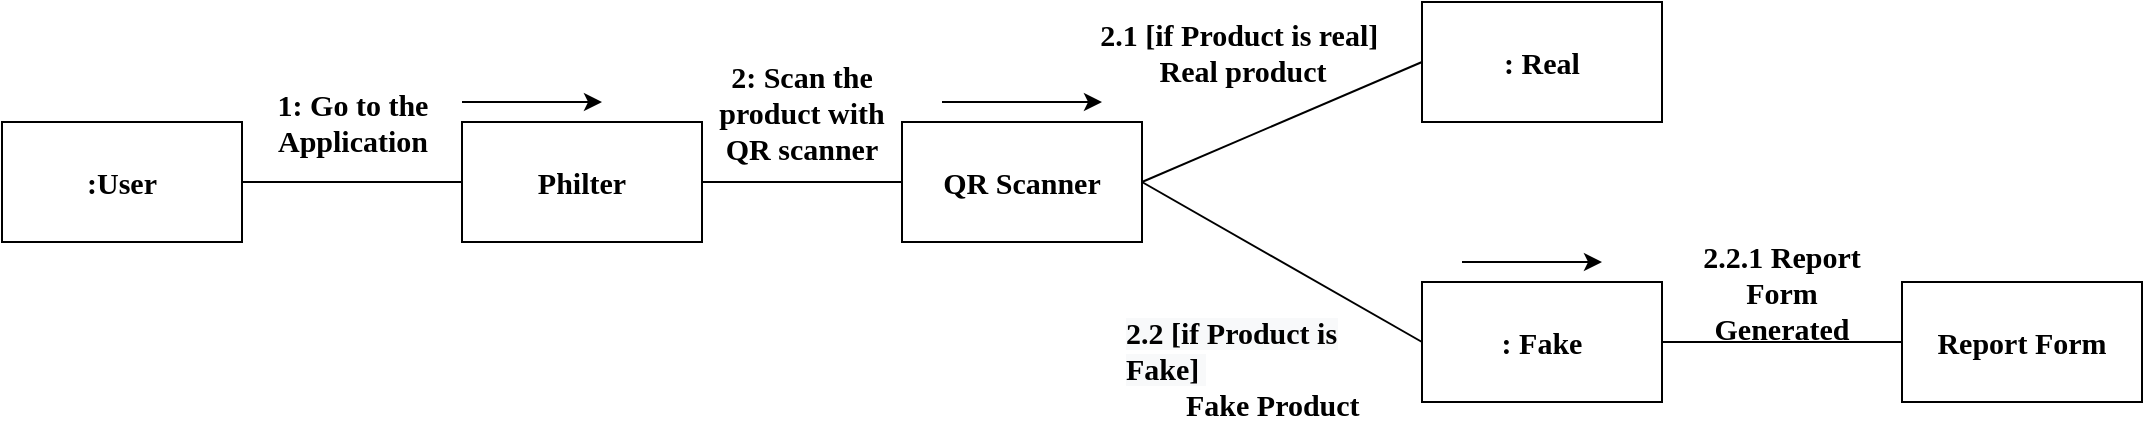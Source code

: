 <mxfile version="20.5.3" type="device" pages="2"><diagram id="2yLK6l4o42Fpo3eQnVpd" name="Page-1"><mxGraphModel dx="868" dy="393" grid="1" gridSize="10" guides="1" tooltips="1" connect="1" arrows="1" fold="1" page="1" pageScale="1" pageWidth="850" pageHeight="1100" math="0" shadow="0"><root><mxCell id="0"/><mxCell id="1" parent="0"/><mxCell id="PyCD6AHdkK4Mow0vtVS1-1" value=":User" style="rounded=0;whiteSpace=wrap;html=1;fontStyle=1;fontFamily=Times New Roman;fontSize=15;" parent="1" vertex="1"><mxGeometry x="90" y="200" width="120" height="60" as="geometry"/></mxCell><mxCell id="PyCD6AHdkK4Mow0vtVS1-4" value="Philter" style="rounded=0;whiteSpace=wrap;html=1;fontStyle=1;fontFamily=Times New Roman;fontSize=15;" parent="1" vertex="1"><mxGeometry x="320" y="200" width="120" height="60" as="geometry"/></mxCell><mxCell id="PyCD6AHdkK4Mow0vtVS1-5" value="" style="endArrow=none;html=1;rounded=0;exitX=1;exitY=0.5;exitDx=0;exitDy=0;entryX=0;entryY=0.5;entryDx=0;entryDy=0;fontStyle=1;fontFamily=Times New Roman;fontSize=15;" parent="1" source="PyCD6AHdkK4Mow0vtVS1-1" target="PyCD6AHdkK4Mow0vtVS1-4" edge="1"><mxGeometry width="50" height="50" relative="1" as="geometry"><mxPoint x="150" y="360" as="sourcePoint"/><mxPoint x="200" y="310" as="targetPoint"/></mxGeometry></mxCell><mxCell id="PyCD6AHdkK4Mow0vtVS1-6" value="1: Go to the&lt;br style=&quot;font-size: 15px;&quot;&gt;Application" style="text;html=1;align=center;verticalAlign=middle;resizable=0;points=[];autosize=1;strokeColor=none;fillColor=none;fontStyle=1;fontFamily=Times New Roman;fontSize=15;" parent="1" vertex="1"><mxGeometry x="215" y="175" width="100" height="50" as="geometry"/></mxCell><mxCell id="PyCD6AHdkK4Mow0vtVS1-9" value="QR Scanner" style="rounded=0;whiteSpace=wrap;html=1;fontStyle=1;fontFamily=Times New Roman;fontSize=15;" parent="1" vertex="1"><mxGeometry x="540" y="200" width="120" height="60" as="geometry"/></mxCell><mxCell id="PyCD6AHdkK4Mow0vtVS1-11" value="" style="endArrow=none;html=1;rounded=0;entryX=0;entryY=0.5;entryDx=0;entryDy=0;fontStyle=1;fontFamily=Times New Roman;fontSize=15;" parent="1" target="PyCD6AHdkK4Mow0vtVS1-9" edge="1"><mxGeometry width="50" height="50" relative="1" as="geometry"><mxPoint x="440" y="230" as="sourcePoint"/><mxPoint x="510.711" y="230" as="targetPoint"/></mxGeometry></mxCell><mxCell id="PyCD6AHdkK4Mow0vtVS1-12" value="2: Scan the product with QR scanner" style="text;html=1;strokeColor=none;fillColor=none;align=center;verticalAlign=middle;whiteSpace=wrap;rounded=0;fontStyle=1;fontFamily=Times New Roman;fontSize=15;" parent="1" vertex="1"><mxGeometry x="440" y="180" width="100" height="30" as="geometry"/></mxCell><mxCell id="PyCD6AHdkK4Mow0vtVS1-13" value="" style="endArrow=classic;html=1;rounded=0;fontStyle=1;fontFamily=Times New Roman;fontSize=15;" parent="1" edge="1"><mxGeometry width="50" height="50" relative="1" as="geometry"><mxPoint x="320" y="190" as="sourcePoint"/><mxPoint x="390" y="190" as="targetPoint"/></mxGeometry></mxCell><mxCell id="PyCD6AHdkK4Mow0vtVS1-14" value="" style="endArrow=classic;html=1;rounded=0;fontStyle=1;fontFamily=Times New Roman;fontSize=15;" parent="1" edge="1"><mxGeometry width="50" height="50" relative="1" as="geometry"><mxPoint x="560" y="190" as="sourcePoint"/><mxPoint x="640" y="190" as="targetPoint"/></mxGeometry></mxCell><mxCell id="PyCD6AHdkK4Mow0vtVS1-15" value=": Real" style="rounded=0;whiteSpace=wrap;html=1;fontStyle=1;fontFamily=Times New Roman;fontSize=15;" parent="1" vertex="1"><mxGeometry x="800" y="140" width="120" height="60" as="geometry"/></mxCell><mxCell id="PyCD6AHdkK4Mow0vtVS1-16" value=": Fake" style="rounded=0;whiteSpace=wrap;html=1;fontStyle=1;fontFamily=Times New Roman;fontSize=15;" parent="1" vertex="1"><mxGeometry x="800" y="280" width="120" height="60" as="geometry"/></mxCell><mxCell id="PyCD6AHdkK4Mow0vtVS1-17" value="" style="endArrow=none;html=1;rounded=0;entryX=0;entryY=0.5;entryDx=0;entryDy=0;exitX=1;exitY=0.5;exitDx=0;exitDy=0;fontStyle=1;fontFamily=Times New Roman;fontSize=15;" parent="1" source="PyCD6AHdkK4Mow0vtVS1-9" target="PyCD6AHdkK4Mow0vtVS1-15" edge="1"><mxGeometry width="50" height="50" relative="1" as="geometry"><mxPoint x="730" y="230" as="sourcePoint"/><mxPoint x="780" y="180" as="targetPoint"/></mxGeometry></mxCell><mxCell id="PyCD6AHdkK4Mow0vtVS1-18" value="" style="endArrow=none;html=1;rounded=0;entryX=0;entryY=0.5;entryDx=0;entryDy=0;exitX=1;exitY=0.5;exitDx=0;exitDy=0;fontStyle=1;fontFamily=Times New Roman;fontSize=15;" parent="1" source="PyCD6AHdkK4Mow0vtVS1-9" target="PyCD6AHdkK4Mow0vtVS1-16" edge="1"><mxGeometry width="50" height="50" relative="1" as="geometry"><mxPoint x="690" y="350" as="sourcePoint"/><mxPoint x="740" y="300" as="targetPoint"/></mxGeometry></mxCell><mxCell id="PyCD6AHdkK4Mow0vtVS1-19" value="2.1 [if Product is real]&amp;nbsp;&lt;br style=&quot;font-size: 15px;&quot;&gt;Real product" style="text;html=1;align=center;verticalAlign=middle;resizable=0;points=[];autosize=1;strokeColor=none;fillColor=none;fontStyle=1;fontFamily=Times New Roman;fontSize=15;" parent="1" vertex="1"><mxGeometry x="625" y="140" width="170" height="50" as="geometry"/></mxCell><mxCell id="PyCD6AHdkK4Mow0vtVS1-20" value="&lt;span style=&quot;color: rgb(0, 0, 0); font-size: 15px; font-style: normal; font-variant-ligatures: normal; font-variant-caps: normal; letter-spacing: normal; orphans: 2; text-align: center; text-indent: 0px; text-transform: none; widows: 2; word-spacing: 0px; -webkit-text-stroke-width: 0px; background-color: rgb(248, 249, 250); text-decoration-thickness: initial; text-decoration-style: initial; text-decoration-color: initial; float: none; display: inline !important;&quot;&gt;2.2 [if Product is Fake]&amp;nbsp;&lt;br style=&quot;font-size: 15px;&quot;&gt;&lt;/span&gt;&lt;span style=&quot;white-space: pre; font-size: 15px;&quot;&gt;&#9;&lt;/span&gt;Fake Product" style="text;whiteSpace=wrap;html=1;fontStyle=1;fontFamily=Times New Roman;fontSize=15;" parent="1" vertex="1"><mxGeometry x="650" y="290" width="150" height="50" as="geometry"/></mxCell><mxCell id="PyCD6AHdkK4Mow0vtVS1-21" value="Report Form" style="rounded=0;whiteSpace=wrap;html=1;fontStyle=1;fontFamily=Times New Roman;fontSize=15;" parent="1" vertex="1"><mxGeometry x="1040" y="280" width="120" height="60" as="geometry"/></mxCell><mxCell id="PyCD6AHdkK4Mow0vtVS1-22" value="" style="endArrow=none;html=1;rounded=0;exitX=1;exitY=0.5;exitDx=0;exitDy=0;entryX=0;entryY=0.5;entryDx=0;entryDy=0;fontStyle=1;fontFamily=Times New Roman;fontSize=15;" parent="1" source="PyCD6AHdkK4Mow0vtVS1-16" target="PyCD6AHdkK4Mow0vtVS1-21" edge="1"><mxGeometry width="50" height="50" relative="1" as="geometry"><mxPoint x="950" y="350" as="sourcePoint"/><mxPoint x="1000" y="300" as="targetPoint"/></mxGeometry></mxCell><mxCell id="PyCD6AHdkK4Mow0vtVS1-23" value="2.2.1 Report Form Generated" style="text;html=1;strokeColor=none;fillColor=none;align=center;verticalAlign=middle;whiteSpace=wrap;rounded=0;fontStyle=1;fontFamily=Times New Roman;fontSize=15;" parent="1" vertex="1"><mxGeometry x="930" y="270" width="100" height="30" as="geometry"/></mxCell><mxCell id="PyCD6AHdkK4Mow0vtVS1-24" value="" style="endArrow=classic;html=1;rounded=0;fontStyle=1;fontFamily=Times New Roman;fontSize=15;" parent="1" edge="1"><mxGeometry width="50" height="50" relative="1" as="geometry"><mxPoint x="820" y="270" as="sourcePoint"/><mxPoint x="890" y="270" as="targetPoint"/></mxGeometry></mxCell></root></mxGraphModel></diagram><diagram id="I9QOceld1ksKsqayt-u9" name="Page-1"><mxGraphModel><root><mxCell id="0"/><mxCell id="1" parent="0"/></root></mxGraphModel></diagram></mxfile>